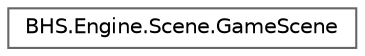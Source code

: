 digraph "Иерархия классов. Графический вид."
{
 // LATEX_PDF_SIZE
  bgcolor="transparent";
  edge [fontname=Helvetica,fontsize=10,labelfontname=Helvetica,labelfontsize=10];
  node [fontname=Helvetica,fontsize=10,shape=box,height=0.2,width=0.4];
  rankdir="LR";
  Node0 [id="Node000000",label="BHS.Engine.Scene.GameScene",height=0.2,width=0.4,color="grey40", fillcolor="white", style="filled",URL="$classBHS_1_1Engine_1_1Scene_1_1GameScene.html",tooltip="Контейнер для управления объектами сцены - стенами и шариками"];
}
